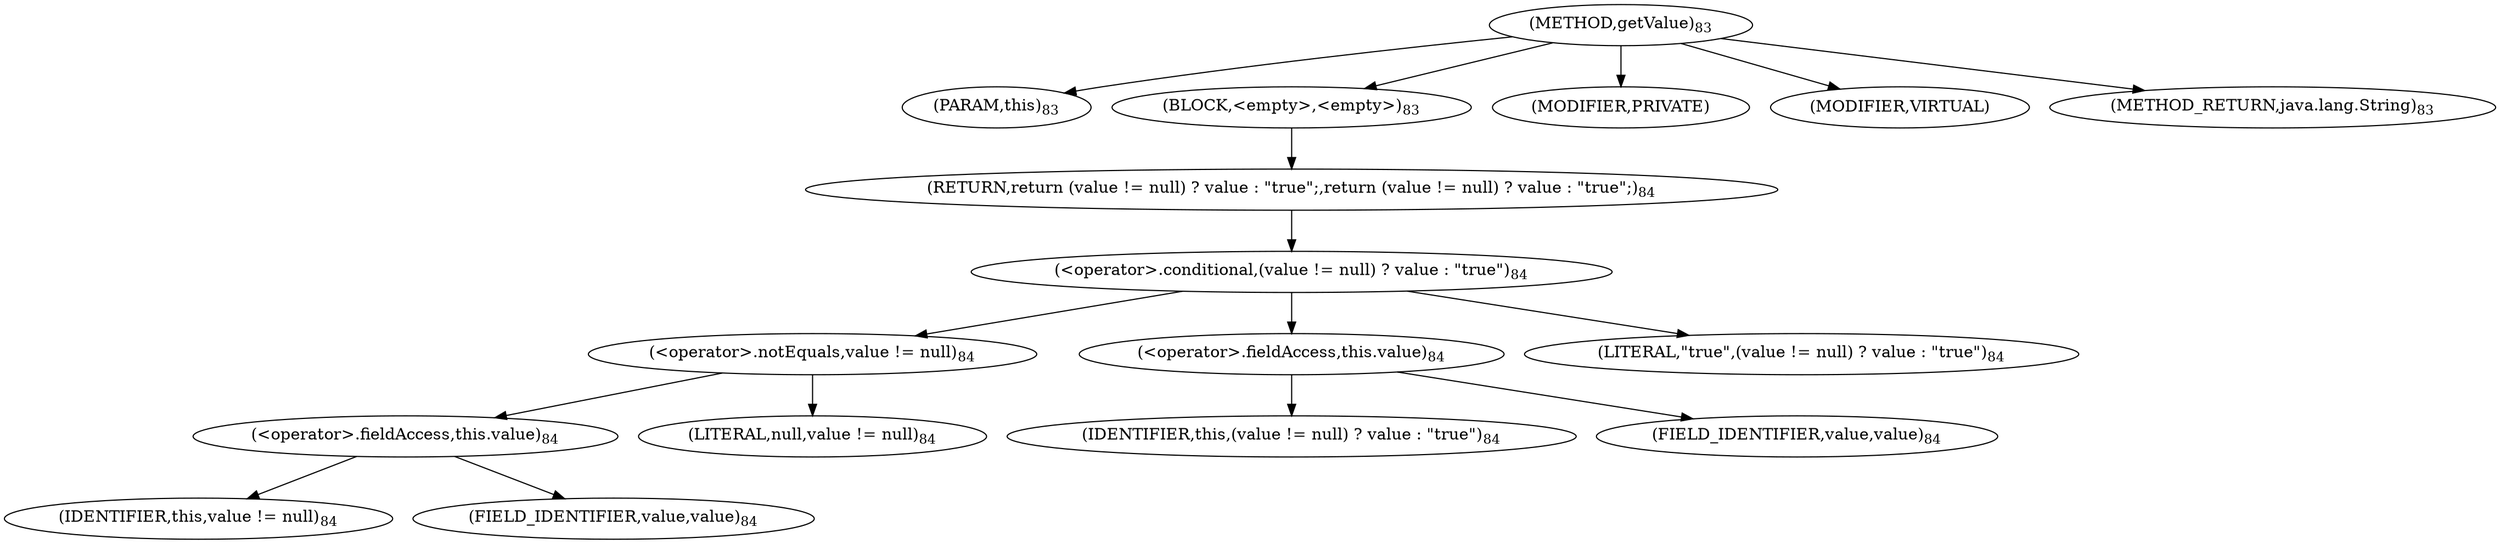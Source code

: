 digraph "getValue" {  
"91" [label = <(METHOD,getValue)<SUB>83</SUB>> ]
"92" [label = <(PARAM,this)<SUB>83</SUB>> ]
"93" [label = <(BLOCK,&lt;empty&gt;,&lt;empty&gt;)<SUB>83</SUB>> ]
"94" [label = <(RETURN,return (value != null) ? value : &quot;true&quot;;,return (value != null) ? value : &quot;true&quot;;)<SUB>84</SUB>> ]
"95" [label = <(&lt;operator&gt;.conditional,(value != null) ? value : &quot;true&quot;)<SUB>84</SUB>> ]
"96" [label = <(&lt;operator&gt;.notEquals,value != null)<SUB>84</SUB>> ]
"97" [label = <(&lt;operator&gt;.fieldAccess,this.value)<SUB>84</SUB>> ]
"98" [label = <(IDENTIFIER,this,value != null)<SUB>84</SUB>> ]
"99" [label = <(FIELD_IDENTIFIER,value,value)<SUB>84</SUB>> ]
"100" [label = <(LITERAL,null,value != null)<SUB>84</SUB>> ]
"101" [label = <(&lt;operator&gt;.fieldAccess,this.value)<SUB>84</SUB>> ]
"102" [label = <(IDENTIFIER,this,(value != null) ? value : &quot;true&quot;)<SUB>84</SUB>> ]
"103" [label = <(FIELD_IDENTIFIER,value,value)<SUB>84</SUB>> ]
"104" [label = <(LITERAL,&quot;true&quot;,(value != null) ? value : &quot;true&quot;)<SUB>84</SUB>> ]
"105" [label = <(MODIFIER,PRIVATE)> ]
"106" [label = <(MODIFIER,VIRTUAL)> ]
"107" [label = <(METHOD_RETURN,java.lang.String)<SUB>83</SUB>> ]
  "91" -> "92" 
  "91" -> "93" 
  "91" -> "105" 
  "91" -> "106" 
  "91" -> "107" 
  "93" -> "94" 
  "94" -> "95" 
  "95" -> "96" 
  "95" -> "101" 
  "95" -> "104" 
  "96" -> "97" 
  "96" -> "100" 
  "97" -> "98" 
  "97" -> "99" 
  "101" -> "102" 
  "101" -> "103" 
}
